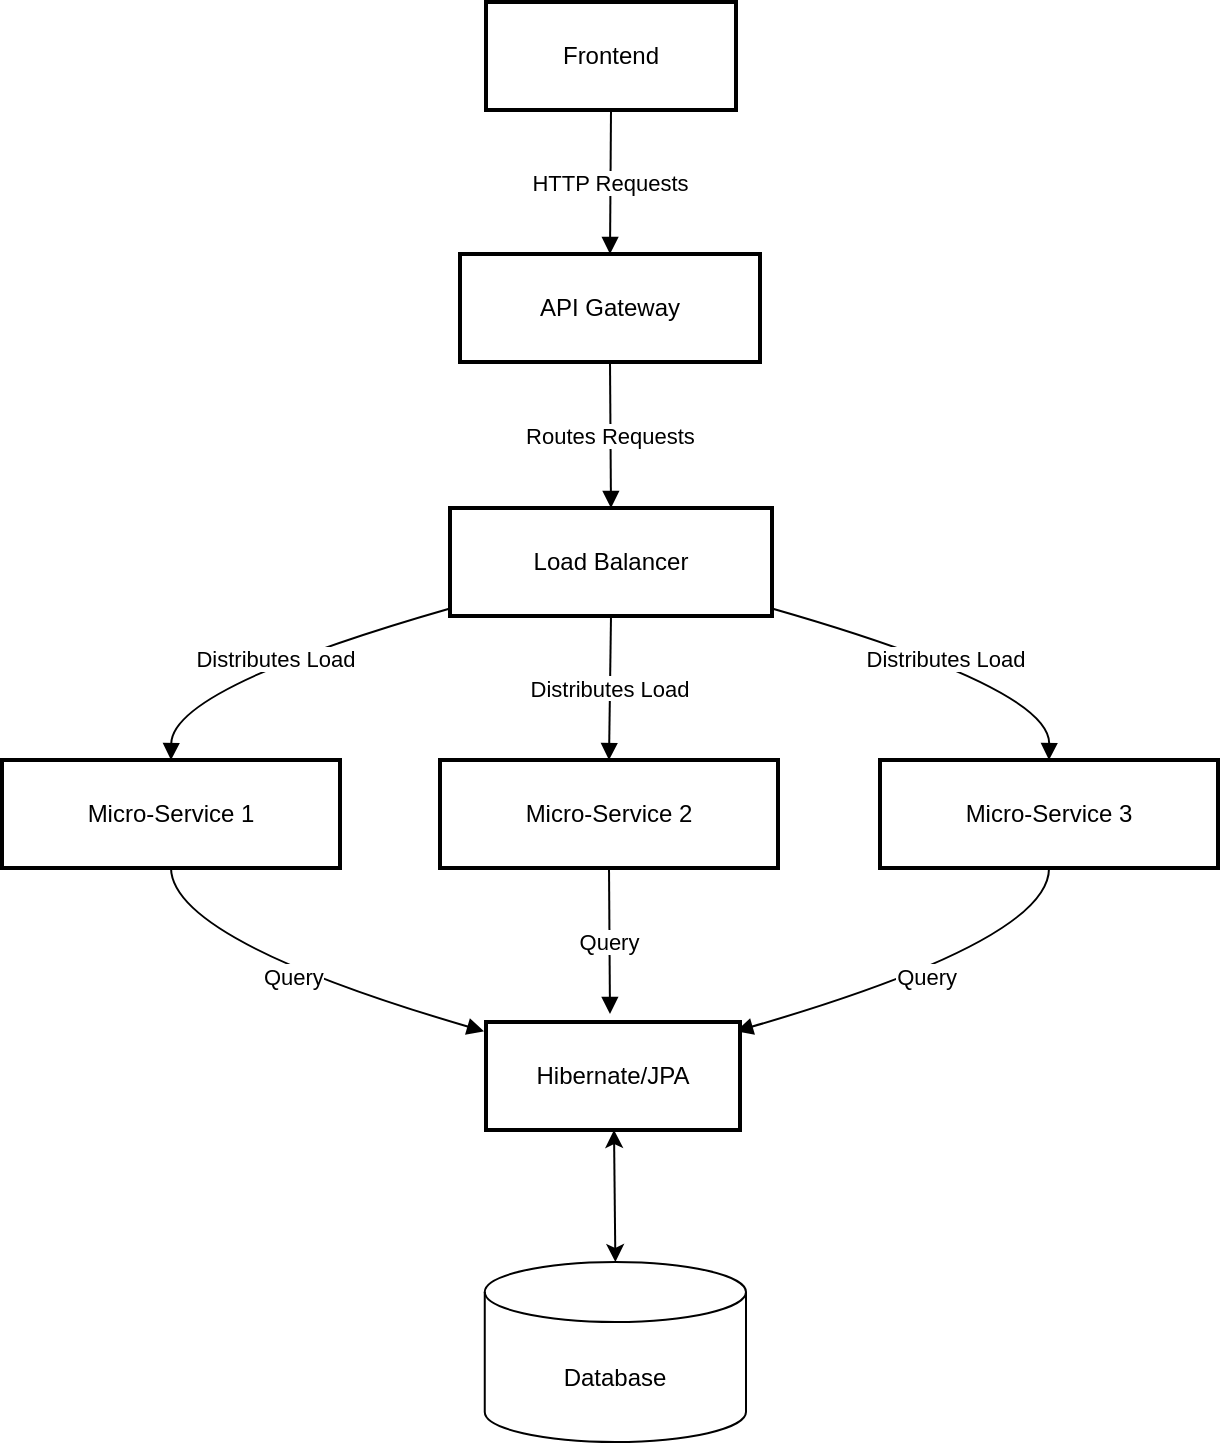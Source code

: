 <mxfile version="28.1.0">
  <diagram name="Page-1" id="UYkgr_-dPcbaNlBzHZl1">
    <mxGraphModel dx="1042" dy="562" grid="1" gridSize="10" guides="1" tooltips="1" connect="1" arrows="1" fold="1" page="1" pageScale="1" pageWidth="850" pageHeight="1100" math="0" shadow="0">
      <root>
        <mxCell id="0" />
        <mxCell id="1" parent="0" />
        <mxCell id="2" value="Frontend" style="whiteSpace=wrap;strokeWidth=2;" parent="1" vertex="1">
          <mxGeometry x="363" y="70" width="125" height="54" as="geometry" />
        </mxCell>
        <mxCell id="3" value="API Gateway" style="whiteSpace=wrap;strokeWidth=2;" parent="1" vertex="1">
          <mxGeometry x="350" y="196" width="150" height="54" as="geometry" />
        </mxCell>
        <mxCell id="4" value="Load Balancer" style="whiteSpace=wrap;strokeWidth=2;" parent="1" vertex="1">
          <mxGeometry x="345" y="323" width="161" height="54" as="geometry" />
        </mxCell>
        <mxCell id="5" value="Micro-Service 1" style="whiteSpace=wrap;strokeWidth=2;" parent="1" vertex="1">
          <mxGeometry x="121" y="449" width="169" height="54" as="geometry" />
        </mxCell>
        <mxCell id="6" value="Micro-Service 2" style="whiteSpace=wrap;strokeWidth=2;" parent="1" vertex="1">
          <mxGeometry x="340" y="449" width="169" height="54" as="geometry" />
        </mxCell>
        <mxCell id="7" value="Micro-Service 3" style="whiteSpace=wrap;strokeWidth=2;" parent="1" vertex="1">
          <mxGeometry x="560" y="449" width="169" height="54" as="geometry" />
        </mxCell>
        <mxCell id="9" value="HTTP Requests" style="curved=1;startArrow=none;endArrow=block;exitX=0.5;exitY=1;entryX=0.5;entryY=0.01;" parent="1" source="2" target="3" edge="1">
          <mxGeometry relative="1" as="geometry">
            <Array as="points" />
          </mxGeometry>
        </mxCell>
        <mxCell id="10" value="Routes Requests" style="curved=1;startArrow=none;endArrow=block;exitX=0.5;exitY=1.01;entryX=0.5;entryY=0;" parent="1" source="3" target="4" edge="1">
          <mxGeometry relative="1" as="geometry">
            <Array as="points" />
          </mxGeometry>
        </mxCell>
        <mxCell id="11" value="Distributes Load" style="curved=1;startArrow=none;endArrow=block;exitX=0;exitY=0.93;entryX=0.5;entryY=0;" parent="1" source="4" target="5" edge="1">
          <mxGeometry relative="1" as="geometry">
            <Array as="points">
              <mxPoint x="206" y="413" />
            </Array>
          </mxGeometry>
        </mxCell>
        <mxCell id="12" value="Distributes Load" style="curved=1;startArrow=none;endArrow=block;exitX=0.5;exitY=1;entryX=0.5;entryY=0;" parent="1" source="4" target="6" edge="1">
          <mxGeometry relative="1" as="geometry">
            <Array as="points" />
          </mxGeometry>
        </mxCell>
        <mxCell id="13" value="Distributes Load" style="curved=1;startArrow=none;endArrow=block;exitX=1;exitY=0.93;entryX=0.5;entryY=0;" parent="1" source="4" target="7" edge="1">
          <mxGeometry relative="1" as="geometry">
            <Array as="points">
              <mxPoint x="645" y="413" />
            </Array>
          </mxGeometry>
        </mxCell>
        <mxCell id="14" value="Query" style="curved=1;startArrow=none;endArrow=block;exitX=0.5;exitY=1;entryX=0;entryY=0.16;" parent="1" source="5" edge="1">
          <mxGeometry relative="1" as="geometry">
            <Array as="points">
              <mxPoint x="206" y="539" />
            </Array>
            <mxPoint x="362" y="584.64" as="targetPoint" />
          </mxGeometry>
        </mxCell>
        <mxCell id="15" value="Query" style="curved=1;startArrow=none;endArrow=block;exitX=0.5;exitY=1;entryX=0.5;entryY=-0.01;" parent="1" source="6" edge="1">
          <mxGeometry relative="1" as="geometry">
            <Array as="points" />
            <mxPoint x="425" y="576" as="targetPoint" />
          </mxGeometry>
        </mxCell>
        <mxCell id="16" value="Query" style="curved=1;startArrow=none;endArrow=block;exitX=0.5;exitY=1;entryX=1;entryY=0.16;" parent="1" source="7" edge="1">
          <mxGeometry relative="1" as="geometry">
            <Array as="points">
              <mxPoint x="645" y="539" />
            </Array>
            <mxPoint x="488" y="584.64" as="targetPoint" />
          </mxGeometry>
        </mxCell>
        <mxCell id="tWTeXWjwmvs5CfhTNJ_o-17" value="Database" style="shape=cylinder3;whiteSpace=wrap;html=1;boundedLbl=1;backgroundOutline=1;size=15;" vertex="1" parent="1">
          <mxGeometry x="362.38" y="700" width="130.62" height="90" as="geometry" />
        </mxCell>
        <mxCell id="tWTeXWjwmvs5CfhTNJ_o-19" value="Hibernate/JPA" style="whiteSpace=wrap;strokeWidth=2;" vertex="1" parent="1">
          <mxGeometry x="363" y="580" width="127" height="54" as="geometry" />
        </mxCell>
        <mxCell id="tWTeXWjwmvs5CfhTNJ_o-22" value="" style="endArrow=classic;startArrow=classic;html=1;rounded=0;exitX=0.5;exitY=0;exitDx=0;exitDy=0;exitPerimeter=0;" edge="1" parent="1" source="tWTeXWjwmvs5CfhTNJ_o-17">
          <mxGeometry width="50" height="50" relative="1" as="geometry">
            <mxPoint x="600" y="520" as="sourcePoint" />
            <mxPoint x="427" y="634" as="targetPoint" />
          </mxGeometry>
        </mxCell>
      </root>
    </mxGraphModel>
  </diagram>
</mxfile>
